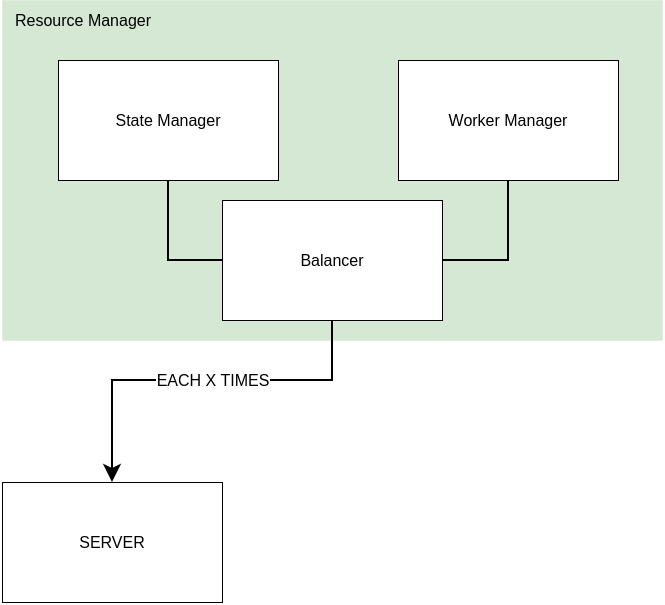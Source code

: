 <mxfile version="19.0.3" type="github">
  <diagram id="givH3kl9ryhQj4KlOiUC" name="Page-1">
    <mxGraphModel dx="677" dy="364" grid="1" gridSize="10" guides="1" tooltips="1" connect="1" arrows="1" fold="1" page="1" pageScale="1" pageWidth="413" pageHeight="291" math="0" shadow="0">
      <root>
        <mxCell id="0" />
        <mxCell id="1" parent="0" />
        <mxCell id="EmZdWoWNg9iefI1Aj5C1-1" value="" style="rounded=0;whiteSpace=wrap;html=1;strokeColor=#82b366;strokeWidth=0;fillColor=#d5e8d4;" vertex="1" parent="1">
          <mxGeometry x="42" y="50" width="330" height="170" as="geometry" />
        </mxCell>
        <mxCell id="EmZdWoWNg9iefI1Aj5C1-3" style="edgeStyle=orthogonalEdgeStyle;rounded=0;orthogonalLoop=1;jettySize=auto;html=1;exitX=0.5;exitY=1;exitDx=0;exitDy=0;fontFamily=Helvetica;fontSize=8;entryX=0.5;entryY=0;entryDx=0;entryDy=0;" edge="1" parent="1" source="EmZdWoWNg9iefI1Aj5C1-5" target="EmZdWoWNg9iefI1Aj5C1-7">
          <mxGeometry relative="1" as="geometry">
            <mxPoint x="60" y="260" as="targetPoint" />
            <mxPoint x="207" y="220" as="sourcePoint" />
            <Array as="points">
              <mxPoint x="207" y="240" />
              <mxPoint x="97" y="240" />
            </Array>
          </mxGeometry>
        </mxCell>
        <mxCell id="EmZdWoWNg9iefI1Aj5C1-8" value="EACH X TIMES" style="edgeLabel;html=1;align=center;verticalAlign=middle;resizable=0;points=[];fontSize=8;fontFamily=Helvetica;" vertex="1" connectable="0" parent="EmZdWoWNg9iefI1Aj5C1-3">
          <mxGeometry x="0.216" relative="1" as="geometry">
            <mxPoint x="26" as="offset" />
          </mxGeometry>
        </mxCell>
        <mxCell id="EmZdWoWNg9iefI1Aj5C1-4" value="State Manager" style="rounded=0;whiteSpace=wrap;html=1;fontFamily=Helvetica;fontSize=8;strokeColor=default;strokeWidth=0.5;" vertex="1" parent="1">
          <mxGeometry x="70" y="80" width="110" height="60" as="geometry" />
        </mxCell>
        <mxCell id="EmZdWoWNg9iefI1Aj5C1-11" style="edgeStyle=orthogonalEdgeStyle;rounded=0;orthogonalLoop=1;jettySize=auto;html=1;exitX=0;exitY=0.5;exitDx=0;exitDy=0;entryX=0.5;entryY=1;entryDx=0;entryDy=0;fontFamily=Helvetica;fontSize=8;endArrow=none;endFill=0;" edge="1" parent="1" source="EmZdWoWNg9iefI1Aj5C1-5" target="EmZdWoWNg9iefI1Aj5C1-4">
          <mxGeometry relative="1" as="geometry" />
        </mxCell>
        <mxCell id="EmZdWoWNg9iefI1Aj5C1-12" style="edgeStyle=orthogonalEdgeStyle;rounded=0;orthogonalLoop=1;jettySize=auto;html=1;exitX=1;exitY=0.5;exitDx=0;exitDy=0;fontFamily=Helvetica;fontSize=8;endArrow=none;endFill=0;" edge="1" parent="1" source="EmZdWoWNg9iefI1Aj5C1-5" target="EmZdWoWNg9iefI1Aj5C1-6">
          <mxGeometry relative="1" as="geometry" />
        </mxCell>
        <mxCell id="EmZdWoWNg9iefI1Aj5C1-5" value="Balancer" style="rounded=0;whiteSpace=wrap;html=1;fontFamily=Helvetica;fontSize=8;strokeColor=default;strokeWidth=0.5;" vertex="1" parent="1">
          <mxGeometry x="152" y="150" width="110" height="60" as="geometry" />
        </mxCell>
        <mxCell id="EmZdWoWNg9iefI1Aj5C1-6" value="Worker Manager" style="rounded=0;whiteSpace=wrap;html=1;fontFamily=Helvetica;fontSize=8;strokeColor=default;strokeWidth=0.5;" vertex="1" parent="1">
          <mxGeometry x="240" y="80" width="110" height="60" as="geometry" />
        </mxCell>
        <mxCell id="EmZdWoWNg9iefI1Aj5C1-7" value="SERVER" style="rounded=0;whiteSpace=wrap;html=1;fontFamily=Helvetica;fontSize=8;strokeColor=default;strokeWidth=0.5;" vertex="1" parent="1">
          <mxGeometry x="42" y="291" width="110" height="60" as="geometry" />
        </mxCell>
        <mxCell id="EmZdWoWNg9iefI1Aj5C1-13" value="Resource Manager" style="text;html=1;align=center;verticalAlign=middle;resizable=0;points=[];autosize=1;strokeColor=none;fillColor=none;fontSize=8;fontFamily=Helvetica;strokeWidth=1;fontStyle=0" vertex="1" parent="1">
          <mxGeometry x="42" y="50" width="80" height="20" as="geometry" />
        </mxCell>
      </root>
    </mxGraphModel>
  </diagram>
</mxfile>
